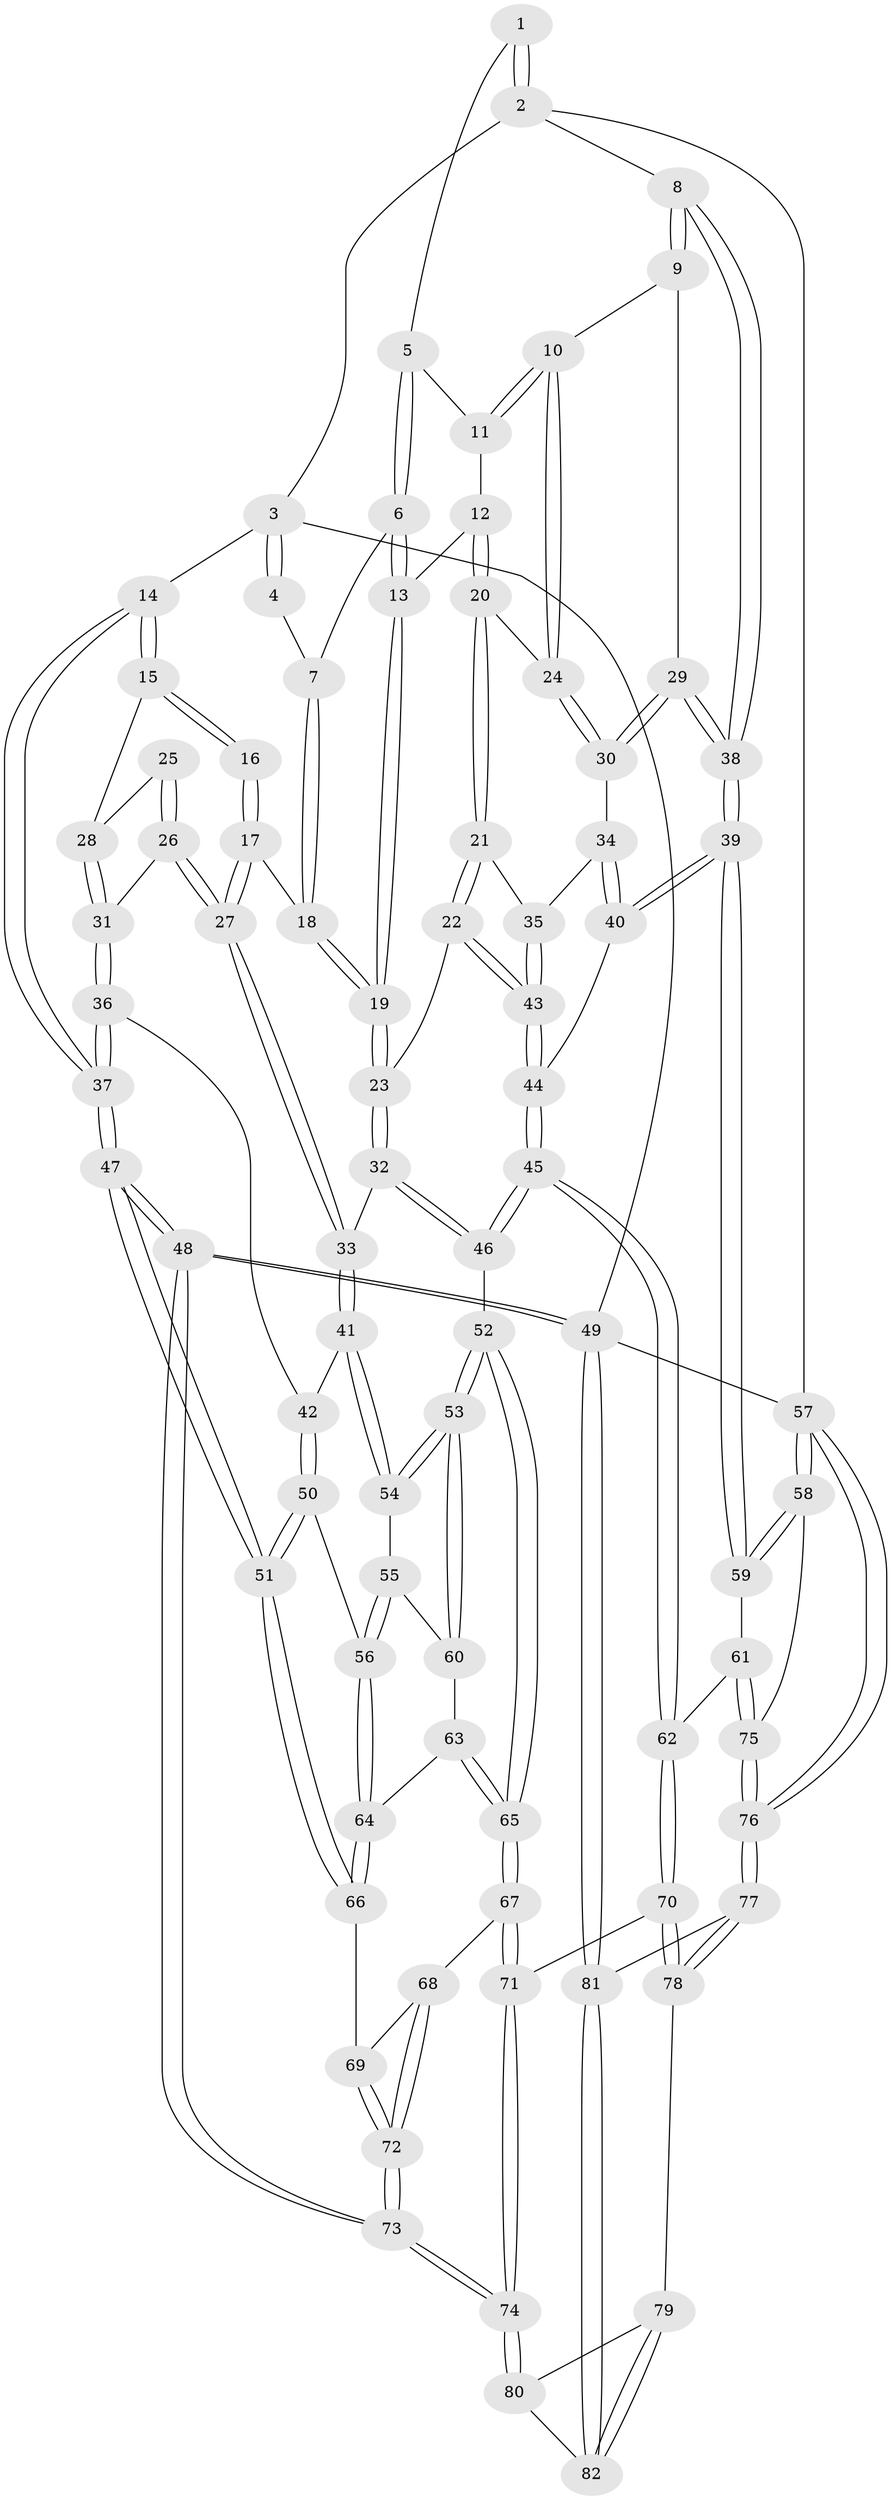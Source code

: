 // Generated by graph-tools (version 1.1) at 2025/51/03/09/25 03:51:09]
// undirected, 82 vertices, 202 edges
graph export_dot {
graph [start="1"]
  node [color=gray90,style=filled];
  1 [pos="+0.8004079446116426+0"];
  2 [pos="+1+0"];
  3 [pos="+0+0"];
  4 [pos="+0.4706625857527874+0"];
  5 [pos="+0.7675737216967844+0"];
  6 [pos="+0.6310800309869337+0.15508564732546362"];
  7 [pos="+0.43883475278647716+0.12001922817061761"];
  8 [pos="+1+0"];
  9 [pos="+0.8983060438489678+0.21171271954296567"];
  10 [pos="+0.7994299603553265+0.23679179793987282"];
  11 [pos="+0.7765941691074602+0.09174609547656373"];
  12 [pos="+0.6632537787748718+0.22452877207903932"];
  13 [pos="+0.6462508963788394+0.21801028317410115"];
  14 [pos="+0+0"];
  15 [pos="+0+0.025367042699114946"];
  16 [pos="+0.15915305114451708+0.1264696042700704"];
  17 [pos="+0.33415229934155066+0.20718383292939885"];
  18 [pos="+0.4377202618692918+0.12234425487833785"];
  19 [pos="+0.5598945454911238+0.28665732862281845"];
  20 [pos="+0.7391002095514334+0.2672958046879233"];
  21 [pos="+0.7188776731364642+0.2991226608622463"];
  22 [pos="+0.6251591073004626+0.3902391347917576"];
  23 [pos="+0.550298037566042+0.3870485627855726"];
  24 [pos="+0.7883779315308053+0.2566772796172683"];
  25 [pos="+0.19578231770903481+0.28587651384607266"];
  26 [pos="+0.2501492741079359+0.34715887748195673"];
  27 [pos="+0.33180013954567594+0.3786455535149439"];
  28 [pos="+0.06398281159757482+0.2138950591411581"];
  29 [pos="+0.9554329052216439+0.3502738273144996"];
  30 [pos="+0.8217182206103238+0.3150745861035787"];
  31 [pos="+0.11293482152423702+0.31232731534883673"];
  32 [pos="+0.5490186776030337+0.38808435929076845"];
  33 [pos="+0.33880979183458465+0.4018968729127054"];
  34 [pos="+0.8098973117722547+0.36782688729799634"];
  35 [pos="+0.7505328001085269+0.39998248000656955"];
  36 [pos="+0.09498706215249585+0.4254005068086883"];
  37 [pos="+0+0.4469195385037228"];
  38 [pos="+1+0.46573412101000106"];
  39 [pos="+1+0.48060604177429883"];
  40 [pos="+0.8680256907649374+0.48528408368708587"];
  41 [pos="+0.3381460850419988+0.40340594742944696"];
  42 [pos="+0.15625047934029226+0.46812318699796257"];
  43 [pos="+0.7113210219199317+0.4466937543101443"];
  44 [pos="+0.7557234874800479+0.539635273115526"];
  45 [pos="+0.692031156623315+0.6860981939409053"];
  46 [pos="+0.5794450684327503+0.6204784980997501"];
  47 [pos="+0+0.880016135005288"];
  48 [pos="+0+1"];
  49 [pos="+0+1"];
  50 [pos="+0.1412188494982077+0.5330135911896496"];
  51 [pos="+0+0.8320702663720922"];
  52 [pos="+0.5557646028302021+0.6217907968481264"];
  53 [pos="+0.5398946834272251+0.6198327656932281"];
  54 [pos="+0.3407597927371572+0.4244641551436917"];
  55 [pos="+0.32573353405836336+0.5581509191147132"];
  56 [pos="+0.29760148454100555+0.6332127842762523"];
  57 [pos="+1+1"];
  58 [pos="+1+0.8213601902000155"];
  59 [pos="+1+0.5617662140333174"];
  60 [pos="+0.5199234182055471+0.6239263900389251"];
  61 [pos="+0.7355639933496587+0.7417886872050908"];
  62 [pos="+0.7056662476635117+0.7194733934173948"];
  63 [pos="+0.4078365851247886+0.6770489216281845"];
  64 [pos="+0.2969939943910205+0.6446985911205078"];
  65 [pos="+0.434982200637848+0.7846837446969185"];
  66 [pos="+0.2884099865628624+0.6575483746755865"];
  67 [pos="+0.43460636667228003+0.7905780355410553"];
  68 [pos="+0.37326129181268397+0.775502703094023"];
  69 [pos="+0.2937171938402769+0.6734456910653452"];
  70 [pos="+0.5195236757061026+0.8581740129452156"];
  71 [pos="+0.45507878317148664+0.8279061506728718"];
  72 [pos="+0.29667502532953316+0.822800679330243"];
  73 [pos="+0.2514006147885262+0.9223432639899226"];
  74 [pos="+0.2982584184009808+0.9155194178533662"];
  75 [pos="+0.750772767722893+0.770133861485584"];
  76 [pos="+0.8797558924672436+1"];
  77 [pos="+0.5934796030444104+1"];
  78 [pos="+0.5195838564150218+0.862439478691897"];
  79 [pos="+0.47477296174313055+0.8991765790743363"];
  80 [pos="+0.38965863167943604+0.951192340194193"];
  81 [pos="+0.5483110746825576+1"];
  82 [pos="+0.4183609495516072+0.9794259188651064"];
  1 -- 2;
  1 -- 2;
  1 -- 5;
  2 -- 3;
  2 -- 8;
  2 -- 57;
  3 -- 4;
  3 -- 4;
  3 -- 14;
  3 -- 49;
  4 -- 7;
  5 -- 6;
  5 -- 6;
  5 -- 11;
  6 -- 7;
  6 -- 13;
  6 -- 13;
  7 -- 18;
  7 -- 18;
  8 -- 9;
  8 -- 9;
  8 -- 38;
  8 -- 38;
  9 -- 10;
  9 -- 29;
  10 -- 11;
  10 -- 11;
  10 -- 24;
  10 -- 24;
  11 -- 12;
  12 -- 13;
  12 -- 20;
  12 -- 20;
  13 -- 19;
  13 -- 19;
  14 -- 15;
  14 -- 15;
  14 -- 37;
  14 -- 37;
  15 -- 16;
  15 -- 16;
  15 -- 28;
  16 -- 17;
  16 -- 17;
  17 -- 18;
  17 -- 27;
  17 -- 27;
  18 -- 19;
  18 -- 19;
  19 -- 23;
  19 -- 23;
  20 -- 21;
  20 -- 21;
  20 -- 24;
  21 -- 22;
  21 -- 22;
  21 -- 35;
  22 -- 23;
  22 -- 43;
  22 -- 43;
  23 -- 32;
  23 -- 32;
  24 -- 30;
  24 -- 30;
  25 -- 26;
  25 -- 26;
  25 -- 28;
  26 -- 27;
  26 -- 27;
  26 -- 31;
  27 -- 33;
  27 -- 33;
  28 -- 31;
  28 -- 31;
  29 -- 30;
  29 -- 30;
  29 -- 38;
  29 -- 38;
  30 -- 34;
  31 -- 36;
  31 -- 36;
  32 -- 33;
  32 -- 46;
  32 -- 46;
  33 -- 41;
  33 -- 41;
  34 -- 35;
  34 -- 40;
  34 -- 40;
  35 -- 43;
  35 -- 43;
  36 -- 37;
  36 -- 37;
  36 -- 42;
  37 -- 47;
  37 -- 47;
  38 -- 39;
  38 -- 39;
  39 -- 40;
  39 -- 40;
  39 -- 59;
  39 -- 59;
  40 -- 44;
  41 -- 42;
  41 -- 54;
  41 -- 54;
  42 -- 50;
  42 -- 50;
  43 -- 44;
  43 -- 44;
  44 -- 45;
  44 -- 45;
  45 -- 46;
  45 -- 46;
  45 -- 62;
  45 -- 62;
  46 -- 52;
  47 -- 48;
  47 -- 48;
  47 -- 51;
  47 -- 51;
  48 -- 49;
  48 -- 49;
  48 -- 73;
  48 -- 73;
  49 -- 81;
  49 -- 81;
  49 -- 57;
  50 -- 51;
  50 -- 51;
  50 -- 56;
  51 -- 66;
  51 -- 66;
  52 -- 53;
  52 -- 53;
  52 -- 65;
  52 -- 65;
  53 -- 54;
  53 -- 54;
  53 -- 60;
  53 -- 60;
  54 -- 55;
  55 -- 56;
  55 -- 56;
  55 -- 60;
  56 -- 64;
  56 -- 64;
  57 -- 58;
  57 -- 58;
  57 -- 76;
  57 -- 76;
  58 -- 59;
  58 -- 59;
  58 -- 75;
  59 -- 61;
  60 -- 63;
  61 -- 62;
  61 -- 75;
  61 -- 75;
  62 -- 70;
  62 -- 70;
  63 -- 64;
  63 -- 65;
  63 -- 65;
  64 -- 66;
  64 -- 66;
  65 -- 67;
  65 -- 67;
  66 -- 69;
  67 -- 68;
  67 -- 71;
  67 -- 71;
  68 -- 69;
  68 -- 72;
  68 -- 72;
  69 -- 72;
  69 -- 72;
  70 -- 71;
  70 -- 78;
  70 -- 78;
  71 -- 74;
  71 -- 74;
  72 -- 73;
  72 -- 73;
  73 -- 74;
  73 -- 74;
  74 -- 80;
  74 -- 80;
  75 -- 76;
  75 -- 76;
  76 -- 77;
  76 -- 77;
  77 -- 78;
  77 -- 78;
  77 -- 81;
  78 -- 79;
  79 -- 80;
  79 -- 82;
  79 -- 82;
  80 -- 82;
  81 -- 82;
  81 -- 82;
}
